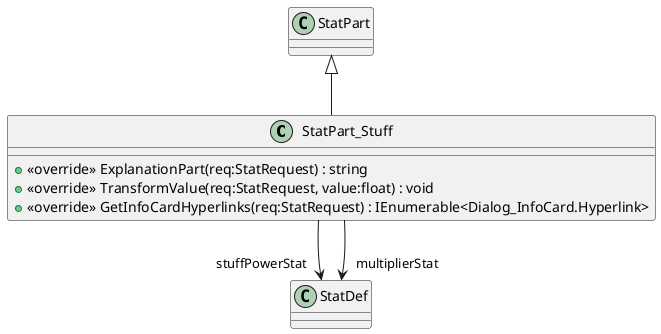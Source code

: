 @startuml
class StatPart_Stuff {
    + <<override>> ExplanationPart(req:StatRequest) : string
    + <<override>> TransformValue(req:StatRequest, value:float) : void
    + <<override>> GetInfoCardHyperlinks(req:StatRequest) : IEnumerable<Dialog_InfoCard.Hyperlink>
}
StatPart <|-- StatPart_Stuff
StatPart_Stuff --> "stuffPowerStat" StatDef
StatPart_Stuff --> "multiplierStat" StatDef
@enduml
